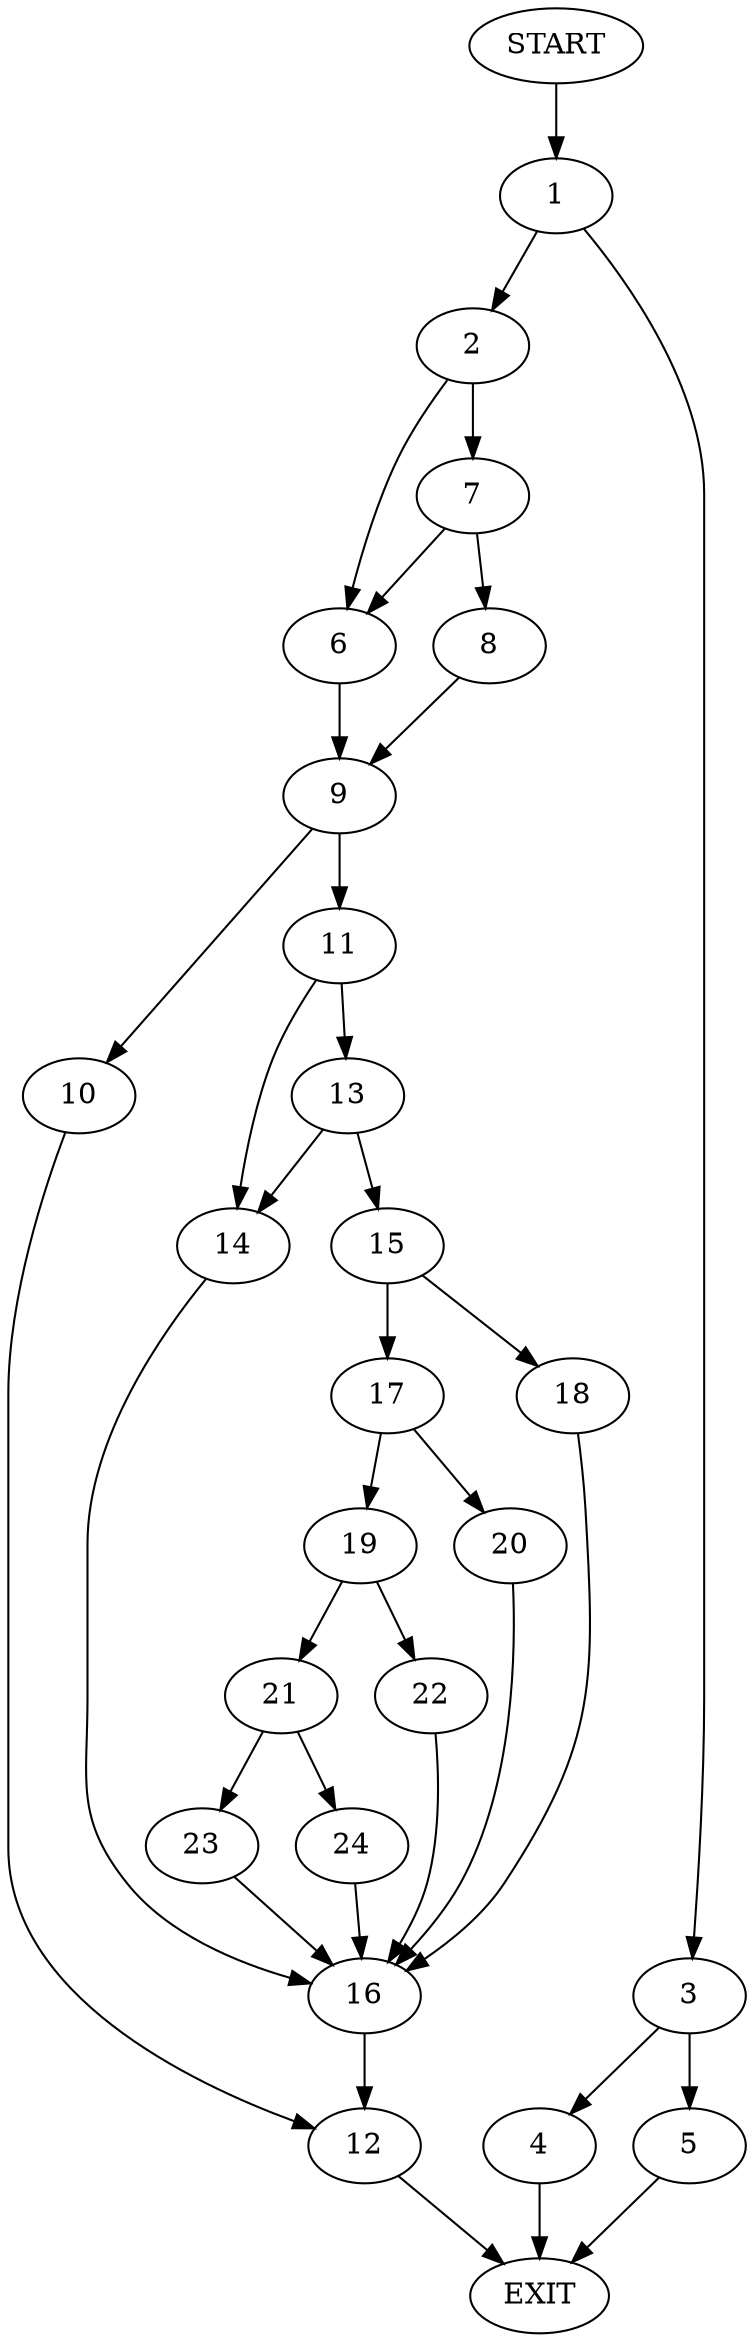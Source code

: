 digraph {
0 [label="START"]
25 [label="EXIT"]
0 -> 1
1 -> 2
1 -> 3
3 -> 4
3 -> 5
2 -> 6
2 -> 7
4 -> 25
5 -> 25
7 -> 6
7 -> 8
6 -> 9
8 -> 9
9 -> 10
9 -> 11
10 -> 12
11 -> 13
11 -> 14
13 -> 15
13 -> 14
14 -> 16
15 -> 17
15 -> 18
16 -> 12
18 -> 16
17 -> 19
17 -> 20
19 -> 21
19 -> 22
20 -> 16
21 -> 23
21 -> 24
22 -> 16
24 -> 16
23 -> 16
12 -> 25
}
